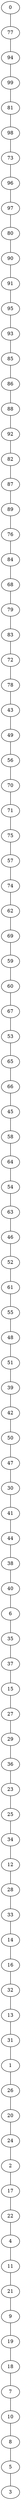 graph DFS_I_grafoGilbert_100_89  {
0;
77;
94;
99;
81;
98;
73;
96;
97;
80;
90;
91;
95;
93;
85;
86;
88;
92;
82;
87;
89;
76;
84;
68;
79;
83;
72;
78;
43;
49;
56;
70;
71;
75;
57;
74;
62;
69;
59;
60;
67;
53;
65;
66;
45;
58;
64;
54;
63;
46;
52;
61;
55;
48;
51;
39;
42;
50;
47;
30;
41;
44;
38;
40;
6;
35;
37;
15;
27;
29;
36;
23;
25;
34;
12;
28;
33;
14;
16;
32;
13;
31;
1;
26;
20;
24;
2;
17;
22;
4;
11;
21;
9;
19;
18;
7;
10;
8;
5;
3;
0 -- 77;
77 -- 94;
94 -- 99;
99 -- 81;
81 -- 98;
98 -- 73;
73 -- 96;
96 -- 97;
97 -- 80;
80 -- 90;
90 -- 91;
91 -- 95;
95 -- 93;
93 -- 85;
85 -- 86;
86 -- 88;
88 -- 92;
92 -- 82;
82 -- 87;
87 -- 89;
89 -- 76;
76 -- 84;
84 -- 68;
68 -- 79;
79 -- 83;
83 -- 72;
72 -- 78;
78 -- 43;
43 -- 49;
49 -- 56;
56 -- 70;
70 -- 71;
71 -- 75;
75 -- 57;
57 -- 74;
74 -- 62;
62 -- 69;
69 -- 59;
59 -- 60;
60 -- 67;
67 -- 53;
53 -- 65;
65 -- 66;
66 -- 45;
45 -- 58;
58 -- 64;
64 -- 54;
54 -- 63;
63 -- 46;
46 -- 52;
52 -- 61;
61 -- 55;
55 -- 48;
48 -- 51;
51 -- 39;
39 -- 42;
42 -- 50;
50 -- 47;
47 -- 30;
30 -- 41;
41 -- 44;
44 -- 38;
38 -- 40;
40 -- 6;
6 -- 35;
35 -- 37;
37 -- 15;
15 -- 27;
27 -- 29;
29 -- 36;
36 -- 23;
23 -- 25;
25 -- 34;
34 -- 12;
12 -- 28;
28 -- 33;
33 -- 14;
14 -- 16;
16 -- 32;
32 -- 13;
13 -- 31;
31 -- 1;
1 -- 26;
26 -- 20;
20 -- 24;
24 -- 2;
2 -- 17;
17 -- 22;
22 -- 4;
4 -- 11;
11 -- 21;
21 -- 9;
9 -- 19;
19 -- 18;
18 -- 7;
7 -- 10;
10 -- 8;
8 -- 5;
5 -- 3;
}